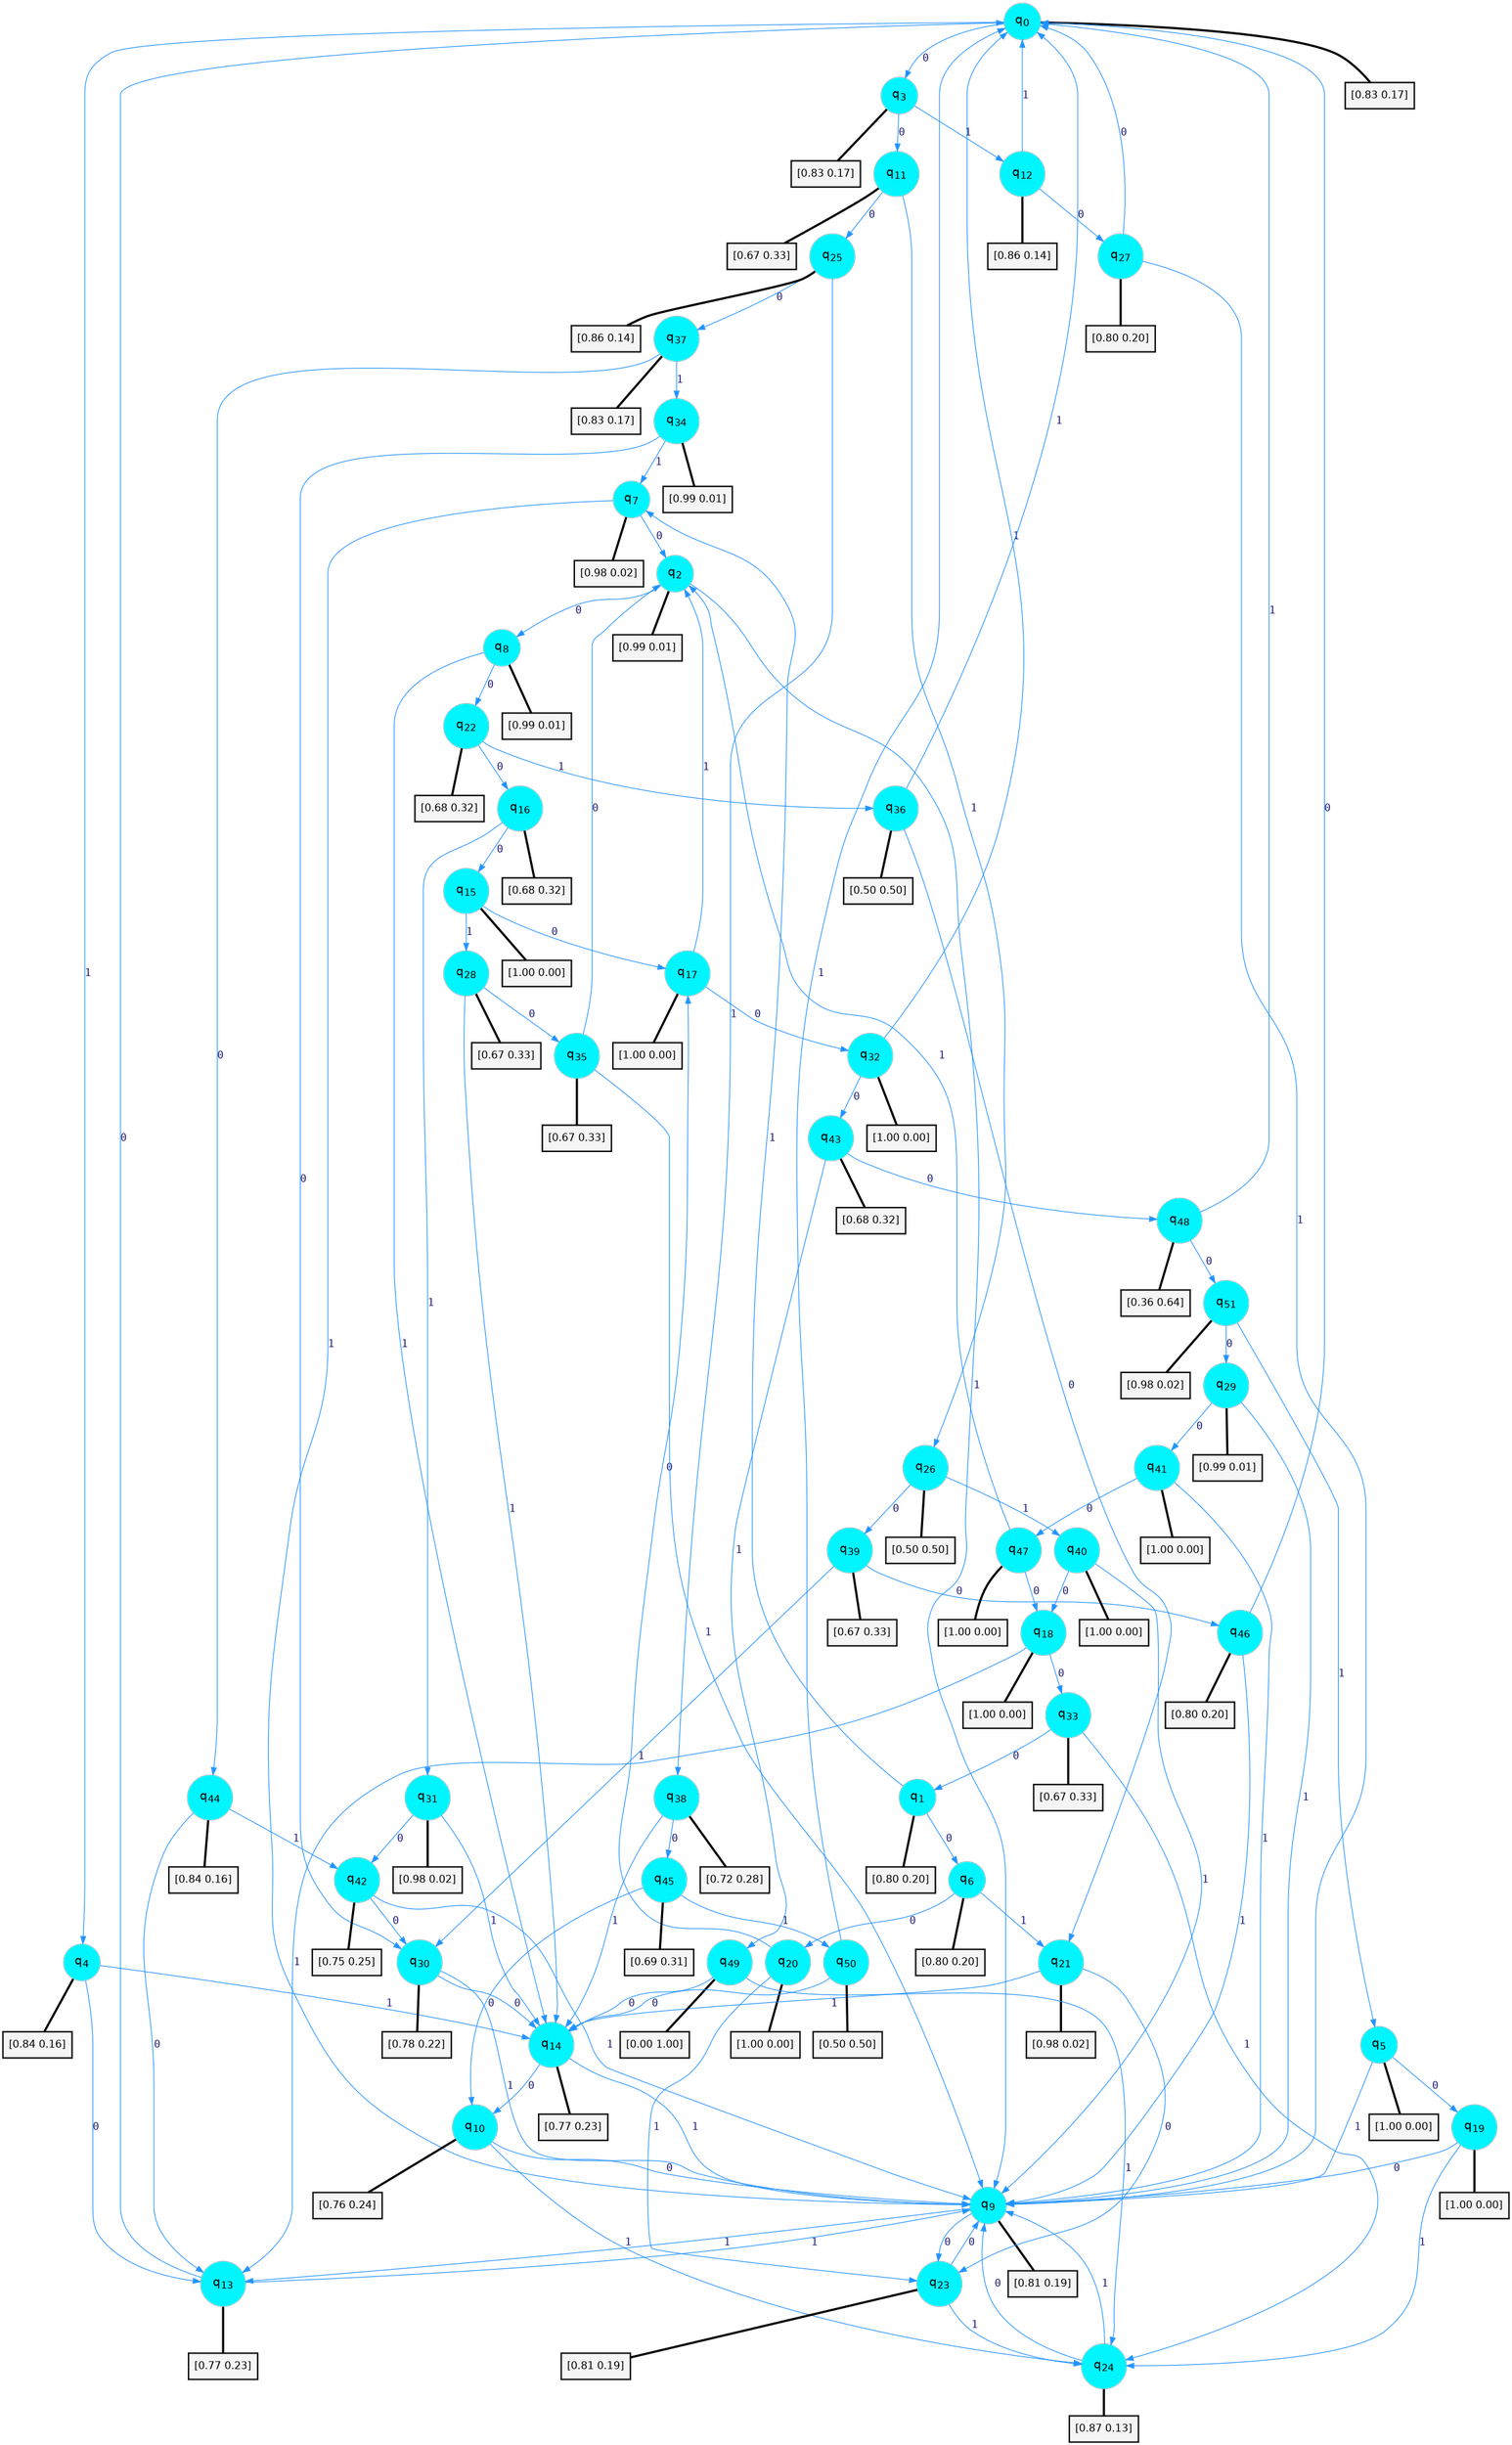 digraph G {
graph [
bgcolor=transparent, dpi=300, rankdir=TD, size="40,25"];
node [
color=gray, fillcolor=turquoise1, fontcolor=black, fontname=Helvetica, fontsize=16, fontweight=bold, shape=circle, style=filled];
edge [
arrowsize=1, color=dodgerblue1, fontcolor=midnightblue, fontname=courier, fontweight=bold, penwidth=1, style=solid, weight=20];
0[label=<q<SUB>0</SUB>>];
1[label=<q<SUB>1</SUB>>];
2[label=<q<SUB>2</SUB>>];
3[label=<q<SUB>3</SUB>>];
4[label=<q<SUB>4</SUB>>];
5[label=<q<SUB>5</SUB>>];
6[label=<q<SUB>6</SUB>>];
7[label=<q<SUB>7</SUB>>];
8[label=<q<SUB>8</SUB>>];
9[label=<q<SUB>9</SUB>>];
10[label=<q<SUB>10</SUB>>];
11[label=<q<SUB>11</SUB>>];
12[label=<q<SUB>12</SUB>>];
13[label=<q<SUB>13</SUB>>];
14[label=<q<SUB>14</SUB>>];
15[label=<q<SUB>15</SUB>>];
16[label=<q<SUB>16</SUB>>];
17[label=<q<SUB>17</SUB>>];
18[label=<q<SUB>18</SUB>>];
19[label=<q<SUB>19</SUB>>];
20[label=<q<SUB>20</SUB>>];
21[label=<q<SUB>21</SUB>>];
22[label=<q<SUB>22</SUB>>];
23[label=<q<SUB>23</SUB>>];
24[label=<q<SUB>24</SUB>>];
25[label=<q<SUB>25</SUB>>];
26[label=<q<SUB>26</SUB>>];
27[label=<q<SUB>27</SUB>>];
28[label=<q<SUB>28</SUB>>];
29[label=<q<SUB>29</SUB>>];
30[label=<q<SUB>30</SUB>>];
31[label=<q<SUB>31</SUB>>];
32[label=<q<SUB>32</SUB>>];
33[label=<q<SUB>33</SUB>>];
34[label=<q<SUB>34</SUB>>];
35[label=<q<SUB>35</SUB>>];
36[label=<q<SUB>36</SUB>>];
37[label=<q<SUB>37</SUB>>];
38[label=<q<SUB>38</SUB>>];
39[label=<q<SUB>39</SUB>>];
40[label=<q<SUB>40</SUB>>];
41[label=<q<SUB>41</SUB>>];
42[label=<q<SUB>42</SUB>>];
43[label=<q<SUB>43</SUB>>];
44[label=<q<SUB>44</SUB>>];
45[label=<q<SUB>45</SUB>>];
46[label=<q<SUB>46</SUB>>];
47[label=<q<SUB>47</SUB>>];
48[label=<q<SUB>48</SUB>>];
49[label=<q<SUB>49</SUB>>];
50[label=<q<SUB>50</SUB>>];
51[label=<q<SUB>51</SUB>>];
52[label="[0.83 0.17]", shape=box,fontcolor=black, fontname=Helvetica, fontsize=14, penwidth=2, fillcolor=whitesmoke,color=black];
53[label="[0.80 0.20]", shape=box,fontcolor=black, fontname=Helvetica, fontsize=14, penwidth=2, fillcolor=whitesmoke,color=black];
54[label="[0.99 0.01]", shape=box,fontcolor=black, fontname=Helvetica, fontsize=14, penwidth=2, fillcolor=whitesmoke,color=black];
55[label="[0.83 0.17]", shape=box,fontcolor=black, fontname=Helvetica, fontsize=14, penwidth=2, fillcolor=whitesmoke,color=black];
56[label="[0.84 0.16]", shape=box,fontcolor=black, fontname=Helvetica, fontsize=14, penwidth=2, fillcolor=whitesmoke,color=black];
57[label="[1.00 0.00]", shape=box,fontcolor=black, fontname=Helvetica, fontsize=14, penwidth=2, fillcolor=whitesmoke,color=black];
58[label="[0.80 0.20]", shape=box,fontcolor=black, fontname=Helvetica, fontsize=14, penwidth=2, fillcolor=whitesmoke,color=black];
59[label="[0.98 0.02]", shape=box,fontcolor=black, fontname=Helvetica, fontsize=14, penwidth=2, fillcolor=whitesmoke,color=black];
60[label="[0.99 0.01]", shape=box,fontcolor=black, fontname=Helvetica, fontsize=14, penwidth=2, fillcolor=whitesmoke,color=black];
61[label="[0.81 0.19]", shape=box,fontcolor=black, fontname=Helvetica, fontsize=14, penwidth=2, fillcolor=whitesmoke,color=black];
62[label="[0.76 0.24]", shape=box,fontcolor=black, fontname=Helvetica, fontsize=14, penwidth=2, fillcolor=whitesmoke,color=black];
63[label="[0.67 0.33]", shape=box,fontcolor=black, fontname=Helvetica, fontsize=14, penwidth=2, fillcolor=whitesmoke,color=black];
64[label="[0.86 0.14]", shape=box,fontcolor=black, fontname=Helvetica, fontsize=14, penwidth=2, fillcolor=whitesmoke,color=black];
65[label="[0.77 0.23]", shape=box,fontcolor=black, fontname=Helvetica, fontsize=14, penwidth=2, fillcolor=whitesmoke,color=black];
66[label="[0.77 0.23]", shape=box,fontcolor=black, fontname=Helvetica, fontsize=14, penwidth=2, fillcolor=whitesmoke,color=black];
67[label="[1.00 0.00]", shape=box,fontcolor=black, fontname=Helvetica, fontsize=14, penwidth=2, fillcolor=whitesmoke,color=black];
68[label="[0.68 0.32]", shape=box,fontcolor=black, fontname=Helvetica, fontsize=14, penwidth=2, fillcolor=whitesmoke,color=black];
69[label="[1.00 0.00]", shape=box,fontcolor=black, fontname=Helvetica, fontsize=14, penwidth=2, fillcolor=whitesmoke,color=black];
70[label="[1.00 0.00]", shape=box,fontcolor=black, fontname=Helvetica, fontsize=14, penwidth=2, fillcolor=whitesmoke,color=black];
71[label="[1.00 0.00]", shape=box,fontcolor=black, fontname=Helvetica, fontsize=14, penwidth=2, fillcolor=whitesmoke,color=black];
72[label="[1.00 0.00]", shape=box,fontcolor=black, fontname=Helvetica, fontsize=14, penwidth=2, fillcolor=whitesmoke,color=black];
73[label="[0.98 0.02]", shape=box,fontcolor=black, fontname=Helvetica, fontsize=14, penwidth=2, fillcolor=whitesmoke,color=black];
74[label="[0.68 0.32]", shape=box,fontcolor=black, fontname=Helvetica, fontsize=14, penwidth=2, fillcolor=whitesmoke,color=black];
75[label="[0.81 0.19]", shape=box,fontcolor=black, fontname=Helvetica, fontsize=14, penwidth=2, fillcolor=whitesmoke,color=black];
76[label="[0.87 0.13]", shape=box,fontcolor=black, fontname=Helvetica, fontsize=14, penwidth=2, fillcolor=whitesmoke,color=black];
77[label="[0.86 0.14]", shape=box,fontcolor=black, fontname=Helvetica, fontsize=14, penwidth=2, fillcolor=whitesmoke,color=black];
78[label="[0.50 0.50]", shape=box,fontcolor=black, fontname=Helvetica, fontsize=14, penwidth=2, fillcolor=whitesmoke,color=black];
79[label="[0.80 0.20]", shape=box,fontcolor=black, fontname=Helvetica, fontsize=14, penwidth=2, fillcolor=whitesmoke,color=black];
80[label="[0.67 0.33]", shape=box,fontcolor=black, fontname=Helvetica, fontsize=14, penwidth=2, fillcolor=whitesmoke,color=black];
81[label="[0.99 0.01]", shape=box,fontcolor=black, fontname=Helvetica, fontsize=14, penwidth=2, fillcolor=whitesmoke,color=black];
82[label="[0.78 0.22]", shape=box,fontcolor=black, fontname=Helvetica, fontsize=14, penwidth=2, fillcolor=whitesmoke,color=black];
83[label="[0.98 0.02]", shape=box,fontcolor=black, fontname=Helvetica, fontsize=14, penwidth=2, fillcolor=whitesmoke,color=black];
84[label="[1.00 0.00]", shape=box,fontcolor=black, fontname=Helvetica, fontsize=14, penwidth=2, fillcolor=whitesmoke,color=black];
85[label="[0.67 0.33]", shape=box,fontcolor=black, fontname=Helvetica, fontsize=14, penwidth=2, fillcolor=whitesmoke,color=black];
86[label="[0.99 0.01]", shape=box,fontcolor=black, fontname=Helvetica, fontsize=14, penwidth=2, fillcolor=whitesmoke,color=black];
87[label="[0.67 0.33]", shape=box,fontcolor=black, fontname=Helvetica, fontsize=14, penwidth=2, fillcolor=whitesmoke,color=black];
88[label="[0.50 0.50]", shape=box,fontcolor=black, fontname=Helvetica, fontsize=14, penwidth=2, fillcolor=whitesmoke,color=black];
89[label="[0.83 0.17]", shape=box,fontcolor=black, fontname=Helvetica, fontsize=14, penwidth=2, fillcolor=whitesmoke,color=black];
90[label="[0.72 0.28]", shape=box,fontcolor=black, fontname=Helvetica, fontsize=14, penwidth=2, fillcolor=whitesmoke,color=black];
91[label="[0.67 0.33]", shape=box,fontcolor=black, fontname=Helvetica, fontsize=14, penwidth=2, fillcolor=whitesmoke,color=black];
92[label="[1.00 0.00]", shape=box,fontcolor=black, fontname=Helvetica, fontsize=14, penwidth=2, fillcolor=whitesmoke,color=black];
93[label="[1.00 0.00]", shape=box,fontcolor=black, fontname=Helvetica, fontsize=14, penwidth=2, fillcolor=whitesmoke,color=black];
94[label="[0.75 0.25]", shape=box,fontcolor=black, fontname=Helvetica, fontsize=14, penwidth=2, fillcolor=whitesmoke,color=black];
95[label="[0.68 0.32]", shape=box,fontcolor=black, fontname=Helvetica, fontsize=14, penwidth=2, fillcolor=whitesmoke,color=black];
96[label="[0.84 0.16]", shape=box,fontcolor=black, fontname=Helvetica, fontsize=14, penwidth=2, fillcolor=whitesmoke,color=black];
97[label="[0.69 0.31]", shape=box,fontcolor=black, fontname=Helvetica, fontsize=14, penwidth=2, fillcolor=whitesmoke,color=black];
98[label="[0.80 0.20]", shape=box,fontcolor=black, fontname=Helvetica, fontsize=14, penwidth=2, fillcolor=whitesmoke,color=black];
99[label="[1.00 0.00]", shape=box,fontcolor=black, fontname=Helvetica, fontsize=14, penwidth=2, fillcolor=whitesmoke,color=black];
100[label="[0.36 0.64]", shape=box,fontcolor=black, fontname=Helvetica, fontsize=14, penwidth=2, fillcolor=whitesmoke,color=black];
101[label="[0.00 1.00]", shape=box,fontcolor=black, fontname=Helvetica, fontsize=14, penwidth=2, fillcolor=whitesmoke,color=black];
102[label="[0.50 0.50]", shape=box,fontcolor=black, fontname=Helvetica, fontsize=14, penwidth=2, fillcolor=whitesmoke,color=black];
103[label="[0.98 0.02]", shape=box,fontcolor=black, fontname=Helvetica, fontsize=14, penwidth=2, fillcolor=whitesmoke,color=black];
0->3 [label=0];
0->4 [label=1];
0->52 [arrowhead=none, penwidth=3,color=black];
1->6 [label=0];
1->7 [label=1];
1->53 [arrowhead=none, penwidth=3,color=black];
2->8 [label=0];
2->9 [label=1];
2->54 [arrowhead=none, penwidth=3,color=black];
3->11 [label=0];
3->12 [label=1];
3->55 [arrowhead=none, penwidth=3,color=black];
4->13 [label=0];
4->14 [label=1];
4->56 [arrowhead=none, penwidth=3,color=black];
5->19 [label=0];
5->9 [label=1];
5->57 [arrowhead=none, penwidth=3,color=black];
6->20 [label=0];
6->21 [label=1];
6->58 [arrowhead=none, penwidth=3,color=black];
7->2 [label=0];
7->9 [label=1];
7->59 [arrowhead=none, penwidth=3,color=black];
8->22 [label=0];
8->14 [label=1];
8->60 [arrowhead=none, penwidth=3,color=black];
9->23 [label=0];
9->13 [label=1];
9->61 [arrowhead=none, penwidth=3,color=black];
10->9 [label=0];
10->24 [label=1];
10->62 [arrowhead=none, penwidth=3,color=black];
11->25 [label=0];
11->26 [label=1];
11->63 [arrowhead=none, penwidth=3,color=black];
12->27 [label=0];
12->0 [label=1];
12->64 [arrowhead=none, penwidth=3,color=black];
13->0 [label=0];
13->9 [label=1];
13->65 [arrowhead=none, penwidth=3,color=black];
14->10 [label=0];
14->9 [label=1];
14->66 [arrowhead=none, penwidth=3,color=black];
15->17 [label=0];
15->28 [label=1];
15->67 [arrowhead=none, penwidth=3,color=black];
16->15 [label=0];
16->31 [label=1];
16->68 [arrowhead=none, penwidth=3,color=black];
17->32 [label=0];
17->2 [label=1];
17->69 [arrowhead=none, penwidth=3,color=black];
18->33 [label=0];
18->13 [label=1];
18->70 [arrowhead=none, penwidth=3,color=black];
19->9 [label=0];
19->24 [label=1];
19->71 [arrowhead=none, penwidth=3,color=black];
20->17 [label=0];
20->23 [label=1];
20->72 [arrowhead=none, penwidth=3,color=black];
21->23 [label=0];
21->14 [label=1];
21->73 [arrowhead=none, penwidth=3,color=black];
22->16 [label=0];
22->36 [label=1];
22->74 [arrowhead=none, penwidth=3,color=black];
23->9 [label=0];
23->24 [label=1];
23->75 [arrowhead=none, penwidth=3,color=black];
24->9 [label=0];
24->9 [label=1];
24->76 [arrowhead=none, penwidth=3,color=black];
25->37 [label=0];
25->38 [label=1];
25->77 [arrowhead=none, penwidth=3,color=black];
26->39 [label=0];
26->40 [label=1];
26->78 [arrowhead=none, penwidth=3,color=black];
27->0 [label=0];
27->9 [label=1];
27->79 [arrowhead=none, penwidth=3,color=black];
28->35 [label=0];
28->14 [label=1];
28->80 [arrowhead=none, penwidth=3,color=black];
29->41 [label=0];
29->9 [label=1];
29->81 [arrowhead=none, penwidth=3,color=black];
30->14 [label=0];
30->9 [label=1];
30->82 [arrowhead=none, penwidth=3,color=black];
31->42 [label=0];
31->14 [label=1];
31->83 [arrowhead=none, penwidth=3,color=black];
32->43 [label=0];
32->0 [label=1];
32->84 [arrowhead=none, penwidth=3,color=black];
33->1 [label=0];
33->24 [label=1];
33->85 [arrowhead=none, penwidth=3,color=black];
34->30 [label=0];
34->7 [label=1];
34->86 [arrowhead=none, penwidth=3,color=black];
35->2 [label=0];
35->9 [label=1];
35->87 [arrowhead=none, penwidth=3,color=black];
36->21 [label=0];
36->0 [label=1];
36->88 [arrowhead=none, penwidth=3,color=black];
37->44 [label=0];
37->34 [label=1];
37->89 [arrowhead=none, penwidth=3,color=black];
38->45 [label=0];
38->14 [label=1];
38->90 [arrowhead=none, penwidth=3,color=black];
39->46 [label=0];
39->30 [label=1];
39->91 [arrowhead=none, penwidth=3,color=black];
40->18 [label=0];
40->9 [label=1];
40->92 [arrowhead=none, penwidth=3,color=black];
41->47 [label=0];
41->9 [label=1];
41->93 [arrowhead=none, penwidth=3,color=black];
42->30 [label=0];
42->9 [label=1];
42->94 [arrowhead=none, penwidth=3,color=black];
43->48 [label=0];
43->49 [label=1];
43->95 [arrowhead=none, penwidth=3,color=black];
44->13 [label=0];
44->42 [label=1];
44->96 [arrowhead=none, penwidth=3,color=black];
45->10 [label=0];
45->50 [label=1];
45->97 [arrowhead=none, penwidth=3,color=black];
46->0 [label=0];
46->9 [label=1];
46->98 [arrowhead=none, penwidth=3,color=black];
47->18 [label=0];
47->2 [label=1];
47->99 [arrowhead=none, penwidth=3,color=black];
48->51 [label=0];
48->0 [label=1];
48->100 [arrowhead=none, penwidth=3,color=black];
49->14 [label=0];
49->24 [label=1];
49->101 [arrowhead=none, penwidth=3,color=black];
50->14 [label=0];
50->0 [label=1];
50->102 [arrowhead=none, penwidth=3,color=black];
51->29 [label=0];
51->5 [label=1];
51->103 [arrowhead=none, penwidth=3,color=black];
}
